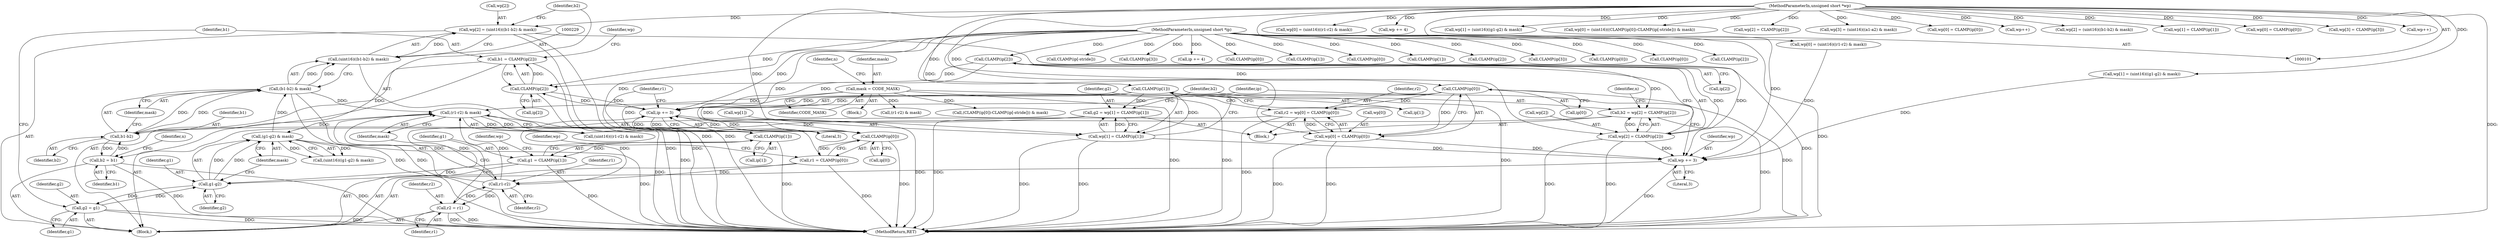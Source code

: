 digraph "0_libtiff_83a4b92815ea04969d494416eaae3d4c6b338e4a#diff-c8b4b355f9b5c06d585b23138e1c185f@array" {
"1000224" [label="(Call,wp[2] = (uint16)((b1-b2) & mask))"];
"1000228" [label="(Call,(uint16)((b1-b2) & mask))"];
"1000230" [label="(Call,(b1-b2) & mask)"];
"1000231" [label="(Call,b1-b2)"];
"1000218" [label="(Call,b1 = CLAMP(ip[2]))"];
"1000220" [label="(Call,CLAMP(ip[2]))"];
"1000157" [label="(Call,CLAMP(ip[2]))"];
"1000102" [label="(MethodParameterIn,unsigned short *ip)"];
"1000175" [label="(Call,ip += 3)"];
"1000180" [label="(Call,CLAMP(ip[0]))"];
"1000137" [label="(Call,CLAMP(ip[0]))"];
"1000200" [label="(Call,CLAMP(ip[1]))"];
"1000147" [label="(Call,CLAMP(ip[1]))"];
"1000235" [label="(Call,b2 = b1)"];
"1000151" [label="(Call,b2 = wp[2] = CLAMP(ip[2]))"];
"1000153" [label="(Call,wp[2] = CLAMP(ip[2]))"];
"1000105" [label="(MethodParameterIn,unsigned short *wp)"];
"1000210" [label="(Call,(g1-g2) & mask)"];
"1000211" [label="(Call,g1-g2)"];
"1000198" [label="(Call,g1 = CLAMP(ip[1]))"];
"1000141" [label="(Call,g2 = wp[1] = CLAMP(ip[1]))"];
"1000143" [label="(Call,wp[1] = CLAMP(ip[1]))"];
"1000215" [label="(Call,g2 = g1)"];
"1000190" [label="(Call,(r1-r2) & mask)"];
"1000191" [label="(Call,r1-r2)"];
"1000178" [label="(Call,r1 = CLAMP(ip[0]))"];
"1000131" [label="(Call,r2 = wp[0] = CLAMP(ip[0]))"];
"1000133" [label="(Call,wp[0] = CLAMP(ip[0]))"];
"1000195" [label="(Call,r2 = r1)"];
"1000118" [label="(Call,mask = CODE_MASK)"];
"1000172" [label="(Call,wp += 3)"];
"1000120" [label="(Identifier,CODE_MASK)"];
"1000307" [label="(Call,wp[0] = (uint16)((r1-r2) & mask))"];
"1000141" [label="(Call,g2 = wp[1] = CLAMP(ip[1]))"];
"1000162" [label="(Identifier,n)"];
"1000193" [label="(Identifier,r2)"];
"1000295" [label="(Call,wp += 4)"];
"1000184" [label="(Call,wp[0] = (uint16)((r1-r2) & mask))"];
"1000327" [label="(Call,wp[1] = (uint16)((g1-g2) & mask))"];
"1000233" [label="(Identifier,b2)"];
"1000152" [label="(Identifier,b2)"];
"1000210" [label="(Call,(g1-g2) & mask)"];
"1000157" [label="(Call,CLAMP(ip[2]))"];
"1000218" [label="(Call,b1 = CLAMP(ip[2]))"];
"1000212" [label="(Identifier,g1)"];
"1000194" [label="(Identifier,mask)"];
"1000186" [label="(Identifier,wp)"];
"1000260" [label="(Call,CLAMP(ip[1]))"];
"1000188" [label="(Call,(uint16)((r1-r2) & mask))"];
"1000221" [label="(Call,ip[2])"];
"1000200" [label="(Call,CLAMP(ip[1]))"];
"1000138" [label="(Call,ip[0])"];
"1000405" [label="(Call,wp[0] = (uint16)((CLAMP(ip[0])-CLAMP(ip[-stride])) & mask))"];
"1000225" [label="(Call,wp[2])"];
"1000154" [label="(Call,wp[2])"];
"1000172" [label="(Call,wp += 3)"];
"1000215" [label="(Call,g2 = g1)"];
"1000413" [label="(Call,CLAMP(ip[0]))"];
"1000181" [label="(Call,ip[0])"];
"1000168" [label="(Block,)"];
"1000217" [label="(Identifier,g1)"];
"1000174" [label="(Literal,3)"];
"1000204" [label="(Call,wp[1] = (uint16)((g1-g2) & mask))"];
"1000137" [label="(Call,CLAMP(ip[0]))"];
"1000234" [label="(Identifier,mask)"];
"1000214" [label="(Identifier,mask)"];
"1000176" [label="(Identifier,ip)"];
"1000147" [label="(Call,CLAMP(ip[1]))"];
"1000198" [label="(Call,g1 = CLAMP(ip[1]))"];
"1000213" [label="(Identifier,g2)"];
"1000323" [label="(Call,CLAMP(ip[1]))"];
"1000224" [label="(Call,wp[2] = (uint16)((b1-b2) & mask))"];
"1000175" [label="(Call,ip += 3)"];
"1000178" [label="(Call,r1 = CLAMP(ip[0]))"];
"1000266" [label="(Call,wp[2] = CLAMP(ip[2]))"];
"1000228" [label="(Call,(uint16)((b1-b2) & mask))"];
"1000270" [label="(Call,CLAMP(ip[2]))"];
"1000367" [label="(Call,wp[3] = (uint16)((a1-a2) & mask))"];
"1000143" [label="(Call,wp[1] = CLAMP(ip[1]))"];
"1000166" [label="(Identifier,n)"];
"1000173" [label="(Identifier,wp)"];
"1000428" [label="(MethodReturn,RET)"];
"1000134" [label="(Call,wp[0])"];
"1000385" [label="(Call,wp[0] = CLAMP(ip[0]))"];
"1000236" [label="(Identifier,b2)"];
"1000280" [label="(Call,CLAMP(ip[3]))"];
"1000235" [label="(Call,b2 = b1)"];
"1000196" [label="(Identifier,r2)"];
"1000423" [label="(Call,wp++)"];
"1000144" [label="(Call,wp[1])"];
"1000347" [label="(Call,wp[2] = (uint16)((b1-b2) & mask))"];
"1000389" [label="(Call,CLAMP(ip[0]))"];
"1000151" [label="(Call,b2 = wp[2] = CLAMP(ip[2]))"];
"1000153" [label="(Call,wp[2] = CLAMP(ip[2]))"];
"1000303" [label="(Call,CLAMP(ip[0]))"];
"1000219" [label="(Identifier,b1)"];
"1000177" [label="(Literal,3)"];
"1000192" [label="(Identifier,r1)"];
"1000195" [label="(Call,r2 = r1)"];
"1000231" [label="(Call,b1-b2)"];
"1000105" [label="(MethodParameterIn,unsigned short *wp)"];
"1000343" [label="(Call,CLAMP(ip[2]))"];
"1000417" [label="(Call,CLAMP(ip[-stride]))"];
"1000131" [label="(Call,r2 = wp[0] = CLAMP(ip[0]))"];
"1000132" [label="(Identifier,r2)"];
"1000363" [label="(Call,CLAMP(ip[3]))"];
"1000148" [label="(Call,ip[1])"];
"1000123" [label="(Identifier,n)"];
"1000179" [label="(Identifier,r1)"];
"1000298" [label="(Call,ip += 4)"];
"1000256" [label="(Call,wp[1] = CLAMP(ip[1]))"];
"1000226" [label="(Identifier,wp)"];
"1000237" [label="(Identifier,b1)"];
"1000246" [label="(Call,wp[0] = CLAMP(ip[0]))"];
"1000206" [label="(Identifier,wp)"];
"1000142" [label="(Identifier,g2)"];
"1000130" [label="(Block,)"];
"1000250" [label="(Call,CLAMP(ip[0]))"];
"1000102" [label="(MethodParameterIn,unsigned short *ip)"];
"1000201" [label="(Call,ip[1])"];
"1000211" [label="(Call,g1-g2)"];
"1000208" [label="(Call,(uint16)((g1-g2) & mask))"];
"1000197" [label="(Identifier,r1)"];
"1000180" [label="(Call,CLAMP(ip[0]))"];
"1000276" [label="(Call,wp[3] = CLAMP(ip[3]))"];
"1000232" [label="(Identifier,b1)"];
"1000118" [label="(Call,mask = CODE_MASK)"];
"1000119" [label="(Identifier,mask)"];
"1000393" [label="(Call,wp++)"];
"1000216" [label="(Identifier,g2)"];
"1000107" [label="(Block,)"];
"1000190" [label="(Call,(r1-r2) & mask)"];
"1000313" [label="(Call,(r1-r2) & mask)"];
"1000191" [label="(Call,r1-r2)"];
"1000133" [label="(Call,wp[0] = CLAMP(ip[0]))"];
"1000158" [label="(Call,ip[2])"];
"1000220" [label="(Call,CLAMP(ip[2]))"];
"1000199" [label="(Identifier,g1)"];
"1000230" [label="(Call,(b1-b2) & mask)"];
"1000411" [label="(Call,(CLAMP(ip[0])-CLAMP(ip[-stride])) & mask)"];
"1000224" -> "1000168"  [label="AST: "];
"1000224" -> "1000228"  [label="CFG: "];
"1000225" -> "1000224"  [label="AST: "];
"1000228" -> "1000224"  [label="AST: "];
"1000236" -> "1000224"  [label="CFG: "];
"1000224" -> "1000428"  [label="DDG: "];
"1000224" -> "1000428"  [label="DDG: "];
"1000224" -> "1000172"  [label="DDG: "];
"1000228" -> "1000224"  [label="DDG: "];
"1000105" -> "1000224"  [label="DDG: "];
"1000228" -> "1000230"  [label="CFG: "];
"1000229" -> "1000228"  [label="AST: "];
"1000230" -> "1000228"  [label="AST: "];
"1000228" -> "1000428"  [label="DDG: "];
"1000230" -> "1000228"  [label="DDG: "];
"1000230" -> "1000228"  [label="DDG: "];
"1000230" -> "1000234"  [label="CFG: "];
"1000231" -> "1000230"  [label="AST: "];
"1000234" -> "1000230"  [label="AST: "];
"1000230" -> "1000428"  [label="DDG: "];
"1000230" -> "1000428"  [label="DDG: "];
"1000230" -> "1000190"  [label="DDG: "];
"1000231" -> "1000230"  [label="DDG: "];
"1000231" -> "1000230"  [label="DDG: "];
"1000210" -> "1000230"  [label="DDG: "];
"1000231" -> "1000233"  [label="CFG: "];
"1000232" -> "1000231"  [label="AST: "];
"1000233" -> "1000231"  [label="AST: "];
"1000234" -> "1000231"  [label="CFG: "];
"1000218" -> "1000231"  [label="DDG: "];
"1000235" -> "1000231"  [label="DDG: "];
"1000151" -> "1000231"  [label="DDG: "];
"1000231" -> "1000235"  [label="DDG: "];
"1000218" -> "1000168"  [label="AST: "];
"1000218" -> "1000220"  [label="CFG: "];
"1000219" -> "1000218"  [label="AST: "];
"1000220" -> "1000218"  [label="AST: "];
"1000226" -> "1000218"  [label="CFG: "];
"1000218" -> "1000428"  [label="DDG: "];
"1000220" -> "1000218"  [label="DDG: "];
"1000220" -> "1000221"  [label="CFG: "];
"1000221" -> "1000220"  [label="AST: "];
"1000220" -> "1000428"  [label="DDG: "];
"1000220" -> "1000175"  [label="DDG: "];
"1000157" -> "1000220"  [label="DDG: "];
"1000175" -> "1000220"  [label="DDG: "];
"1000102" -> "1000220"  [label="DDG: "];
"1000157" -> "1000153"  [label="AST: "];
"1000157" -> "1000158"  [label="CFG: "];
"1000158" -> "1000157"  [label="AST: "];
"1000153" -> "1000157"  [label="CFG: "];
"1000157" -> "1000428"  [label="DDG: "];
"1000157" -> "1000151"  [label="DDG: "];
"1000157" -> "1000153"  [label="DDG: "];
"1000102" -> "1000157"  [label="DDG: "];
"1000157" -> "1000175"  [label="DDG: "];
"1000102" -> "1000101"  [label="AST: "];
"1000102" -> "1000428"  [label="DDG: "];
"1000102" -> "1000137"  [label="DDG: "];
"1000102" -> "1000147"  [label="DDG: "];
"1000102" -> "1000175"  [label="DDG: "];
"1000102" -> "1000180"  [label="DDG: "];
"1000102" -> "1000200"  [label="DDG: "];
"1000102" -> "1000250"  [label="DDG: "];
"1000102" -> "1000260"  [label="DDG: "];
"1000102" -> "1000270"  [label="DDG: "];
"1000102" -> "1000280"  [label="DDG: "];
"1000102" -> "1000298"  [label="DDG: "];
"1000102" -> "1000303"  [label="DDG: "];
"1000102" -> "1000323"  [label="DDG: "];
"1000102" -> "1000343"  [label="DDG: "];
"1000102" -> "1000363"  [label="DDG: "];
"1000102" -> "1000389"  [label="DDG: "];
"1000102" -> "1000413"  [label="DDG: "];
"1000102" -> "1000417"  [label="DDG: "];
"1000175" -> "1000168"  [label="AST: "];
"1000175" -> "1000177"  [label="CFG: "];
"1000176" -> "1000175"  [label="AST: "];
"1000177" -> "1000175"  [label="AST: "];
"1000179" -> "1000175"  [label="CFG: "];
"1000175" -> "1000428"  [label="DDG: "];
"1000180" -> "1000175"  [label="DDG: "];
"1000137" -> "1000175"  [label="DDG: "];
"1000200" -> "1000175"  [label="DDG: "];
"1000147" -> "1000175"  [label="DDG: "];
"1000175" -> "1000180"  [label="DDG: "];
"1000175" -> "1000200"  [label="DDG: "];
"1000180" -> "1000178"  [label="AST: "];
"1000180" -> "1000181"  [label="CFG: "];
"1000181" -> "1000180"  [label="AST: "];
"1000178" -> "1000180"  [label="CFG: "];
"1000180" -> "1000428"  [label="DDG: "];
"1000180" -> "1000178"  [label="DDG: "];
"1000137" -> "1000180"  [label="DDG: "];
"1000137" -> "1000133"  [label="AST: "];
"1000137" -> "1000138"  [label="CFG: "];
"1000138" -> "1000137"  [label="AST: "];
"1000133" -> "1000137"  [label="CFG: "];
"1000137" -> "1000428"  [label="DDG: "];
"1000137" -> "1000131"  [label="DDG: "];
"1000137" -> "1000133"  [label="DDG: "];
"1000200" -> "1000198"  [label="AST: "];
"1000200" -> "1000201"  [label="CFG: "];
"1000201" -> "1000200"  [label="AST: "];
"1000198" -> "1000200"  [label="CFG: "];
"1000200" -> "1000428"  [label="DDG: "];
"1000200" -> "1000198"  [label="DDG: "];
"1000147" -> "1000200"  [label="DDG: "];
"1000147" -> "1000143"  [label="AST: "];
"1000147" -> "1000148"  [label="CFG: "];
"1000148" -> "1000147"  [label="AST: "];
"1000143" -> "1000147"  [label="CFG: "];
"1000147" -> "1000428"  [label="DDG: "];
"1000147" -> "1000141"  [label="DDG: "];
"1000147" -> "1000143"  [label="DDG: "];
"1000235" -> "1000168"  [label="AST: "];
"1000235" -> "1000237"  [label="CFG: "];
"1000236" -> "1000235"  [label="AST: "];
"1000237" -> "1000235"  [label="AST: "];
"1000166" -> "1000235"  [label="CFG: "];
"1000235" -> "1000428"  [label="DDG: "];
"1000235" -> "1000428"  [label="DDG: "];
"1000151" -> "1000130"  [label="AST: "];
"1000151" -> "1000153"  [label="CFG: "];
"1000152" -> "1000151"  [label="AST: "];
"1000153" -> "1000151"  [label="AST: "];
"1000162" -> "1000151"  [label="CFG: "];
"1000151" -> "1000428"  [label="DDG: "];
"1000153" -> "1000151"  [label="DDG: "];
"1000154" -> "1000153"  [label="AST: "];
"1000153" -> "1000428"  [label="DDG: "];
"1000153" -> "1000428"  [label="DDG: "];
"1000105" -> "1000153"  [label="DDG: "];
"1000153" -> "1000172"  [label="DDG: "];
"1000105" -> "1000101"  [label="AST: "];
"1000105" -> "1000428"  [label="DDG: "];
"1000105" -> "1000133"  [label="DDG: "];
"1000105" -> "1000143"  [label="DDG: "];
"1000105" -> "1000172"  [label="DDG: "];
"1000105" -> "1000184"  [label="DDG: "];
"1000105" -> "1000204"  [label="DDG: "];
"1000105" -> "1000246"  [label="DDG: "];
"1000105" -> "1000256"  [label="DDG: "];
"1000105" -> "1000266"  [label="DDG: "];
"1000105" -> "1000276"  [label="DDG: "];
"1000105" -> "1000295"  [label="DDG: "];
"1000105" -> "1000307"  [label="DDG: "];
"1000105" -> "1000327"  [label="DDG: "];
"1000105" -> "1000347"  [label="DDG: "];
"1000105" -> "1000367"  [label="DDG: "];
"1000105" -> "1000385"  [label="DDG: "];
"1000105" -> "1000393"  [label="DDG: "];
"1000105" -> "1000405"  [label="DDG: "];
"1000105" -> "1000423"  [label="DDG: "];
"1000210" -> "1000208"  [label="AST: "];
"1000210" -> "1000214"  [label="CFG: "];
"1000211" -> "1000210"  [label="AST: "];
"1000214" -> "1000210"  [label="AST: "];
"1000208" -> "1000210"  [label="CFG: "];
"1000210" -> "1000428"  [label="DDG: "];
"1000210" -> "1000208"  [label="DDG: "];
"1000210" -> "1000208"  [label="DDG: "];
"1000211" -> "1000210"  [label="DDG: "];
"1000211" -> "1000210"  [label="DDG: "];
"1000190" -> "1000210"  [label="DDG: "];
"1000211" -> "1000213"  [label="CFG: "];
"1000212" -> "1000211"  [label="AST: "];
"1000213" -> "1000211"  [label="AST: "];
"1000214" -> "1000211"  [label="CFG: "];
"1000198" -> "1000211"  [label="DDG: "];
"1000141" -> "1000211"  [label="DDG: "];
"1000215" -> "1000211"  [label="DDG: "];
"1000211" -> "1000215"  [label="DDG: "];
"1000198" -> "1000168"  [label="AST: "];
"1000199" -> "1000198"  [label="AST: "];
"1000206" -> "1000198"  [label="CFG: "];
"1000198" -> "1000428"  [label="DDG: "];
"1000141" -> "1000130"  [label="AST: "];
"1000141" -> "1000143"  [label="CFG: "];
"1000142" -> "1000141"  [label="AST: "];
"1000143" -> "1000141"  [label="AST: "];
"1000152" -> "1000141"  [label="CFG: "];
"1000141" -> "1000428"  [label="DDG: "];
"1000143" -> "1000141"  [label="DDG: "];
"1000144" -> "1000143"  [label="AST: "];
"1000143" -> "1000428"  [label="DDG: "];
"1000143" -> "1000428"  [label="DDG: "];
"1000143" -> "1000172"  [label="DDG: "];
"1000215" -> "1000168"  [label="AST: "];
"1000215" -> "1000217"  [label="CFG: "];
"1000216" -> "1000215"  [label="AST: "];
"1000217" -> "1000215"  [label="AST: "];
"1000219" -> "1000215"  [label="CFG: "];
"1000215" -> "1000428"  [label="DDG: "];
"1000215" -> "1000428"  [label="DDG: "];
"1000190" -> "1000188"  [label="AST: "];
"1000190" -> "1000194"  [label="CFG: "];
"1000191" -> "1000190"  [label="AST: "];
"1000194" -> "1000190"  [label="AST: "];
"1000188" -> "1000190"  [label="CFG: "];
"1000190" -> "1000428"  [label="DDG: "];
"1000190" -> "1000188"  [label="DDG: "];
"1000190" -> "1000188"  [label="DDG: "];
"1000191" -> "1000190"  [label="DDG: "];
"1000191" -> "1000190"  [label="DDG: "];
"1000118" -> "1000190"  [label="DDG: "];
"1000191" -> "1000193"  [label="CFG: "];
"1000192" -> "1000191"  [label="AST: "];
"1000193" -> "1000191"  [label="AST: "];
"1000194" -> "1000191"  [label="CFG: "];
"1000178" -> "1000191"  [label="DDG: "];
"1000131" -> "1000191"  [label="DDG: "];
"1000195" -> "1000191"  [label="DDG: "];
"1000191" -> "1000195"  [label="DDG: "];
"1000178" -> "1000168"  [label="AST: "];
"1000179" -> "1000178"  [label="AST: "];
"1000186" -> "1000178"  [label="CFG: "];
"1000178" -> "1000428"  [label="DDG: "];
"1000131" -> "1000130"  [label="AST: "];
"1000131" -> "1000133"  [label="CFG: "];
"1000132" -> "1000131"  [label="AST: "];
"1000133" -> "1000131"  [label="AST: "];
"1000142" -> "1000131"  [label="CFG: "];
"1000131" -> "1000428"  [label="DDG: "];
"1000133" -> "1000131"  [label="DDG: "];
"1000134" -> "1000133"  [label="AST: "];
"1000133" -> "1000428"  [label="DDG: "];
"1000133" -> "1000428"  [label="DDG: "];
"1000133" -> "1000172"  [label="DDG: "];
"1000195" -> "1000168"  [label="AST: "];
"1000195" -> "1000197"  [label="CFG: "];
"1000196" -> "1000195"  [label="AST: "];
"1000197" -> "1000195"  [label="AST: "];
"1000199" -> "1000195"  [label="CFG: "];
"1000195" -> "1000428"  [label="DDG: "];
"1000195" -> "1000428"  [label="DDG: "];
"1000118" -> "1000107"  [label="AST: "];
"1000118" -> "1000120"  [label="CFG: "];
"1000119" -> "1000118"  [label="AST: "];
"1000120" -> "1000118"  [label="AST: "];
"1000123" -> "1000118"  [label="CFG: "];
"1000118" -> "1000428"  [label="DDG: "];
"1000118" -> "1000428"  [label="DDG: "];
"1000118" -> "1000313"  [label="DDG: "];
"1000118" -> "1000411"  [label="DDG: "];
"1000172" -> "1000168"  [label="AST: "];
"1000172" -> "1000174"  [label="CFG: "];
"1000173" -> "1000172"  [label="AST: "];
"1000174" -> "1000172"  [label="AST: "];
"1000176" -> "1000172"  [label="CFG: "];
"1000172" -> "1000428"  [label="DDG: "];
"1000184" -> "1000172"  [label="DDG: "];
"1000204" -> "1000172"  [label="DDG: "];
}
